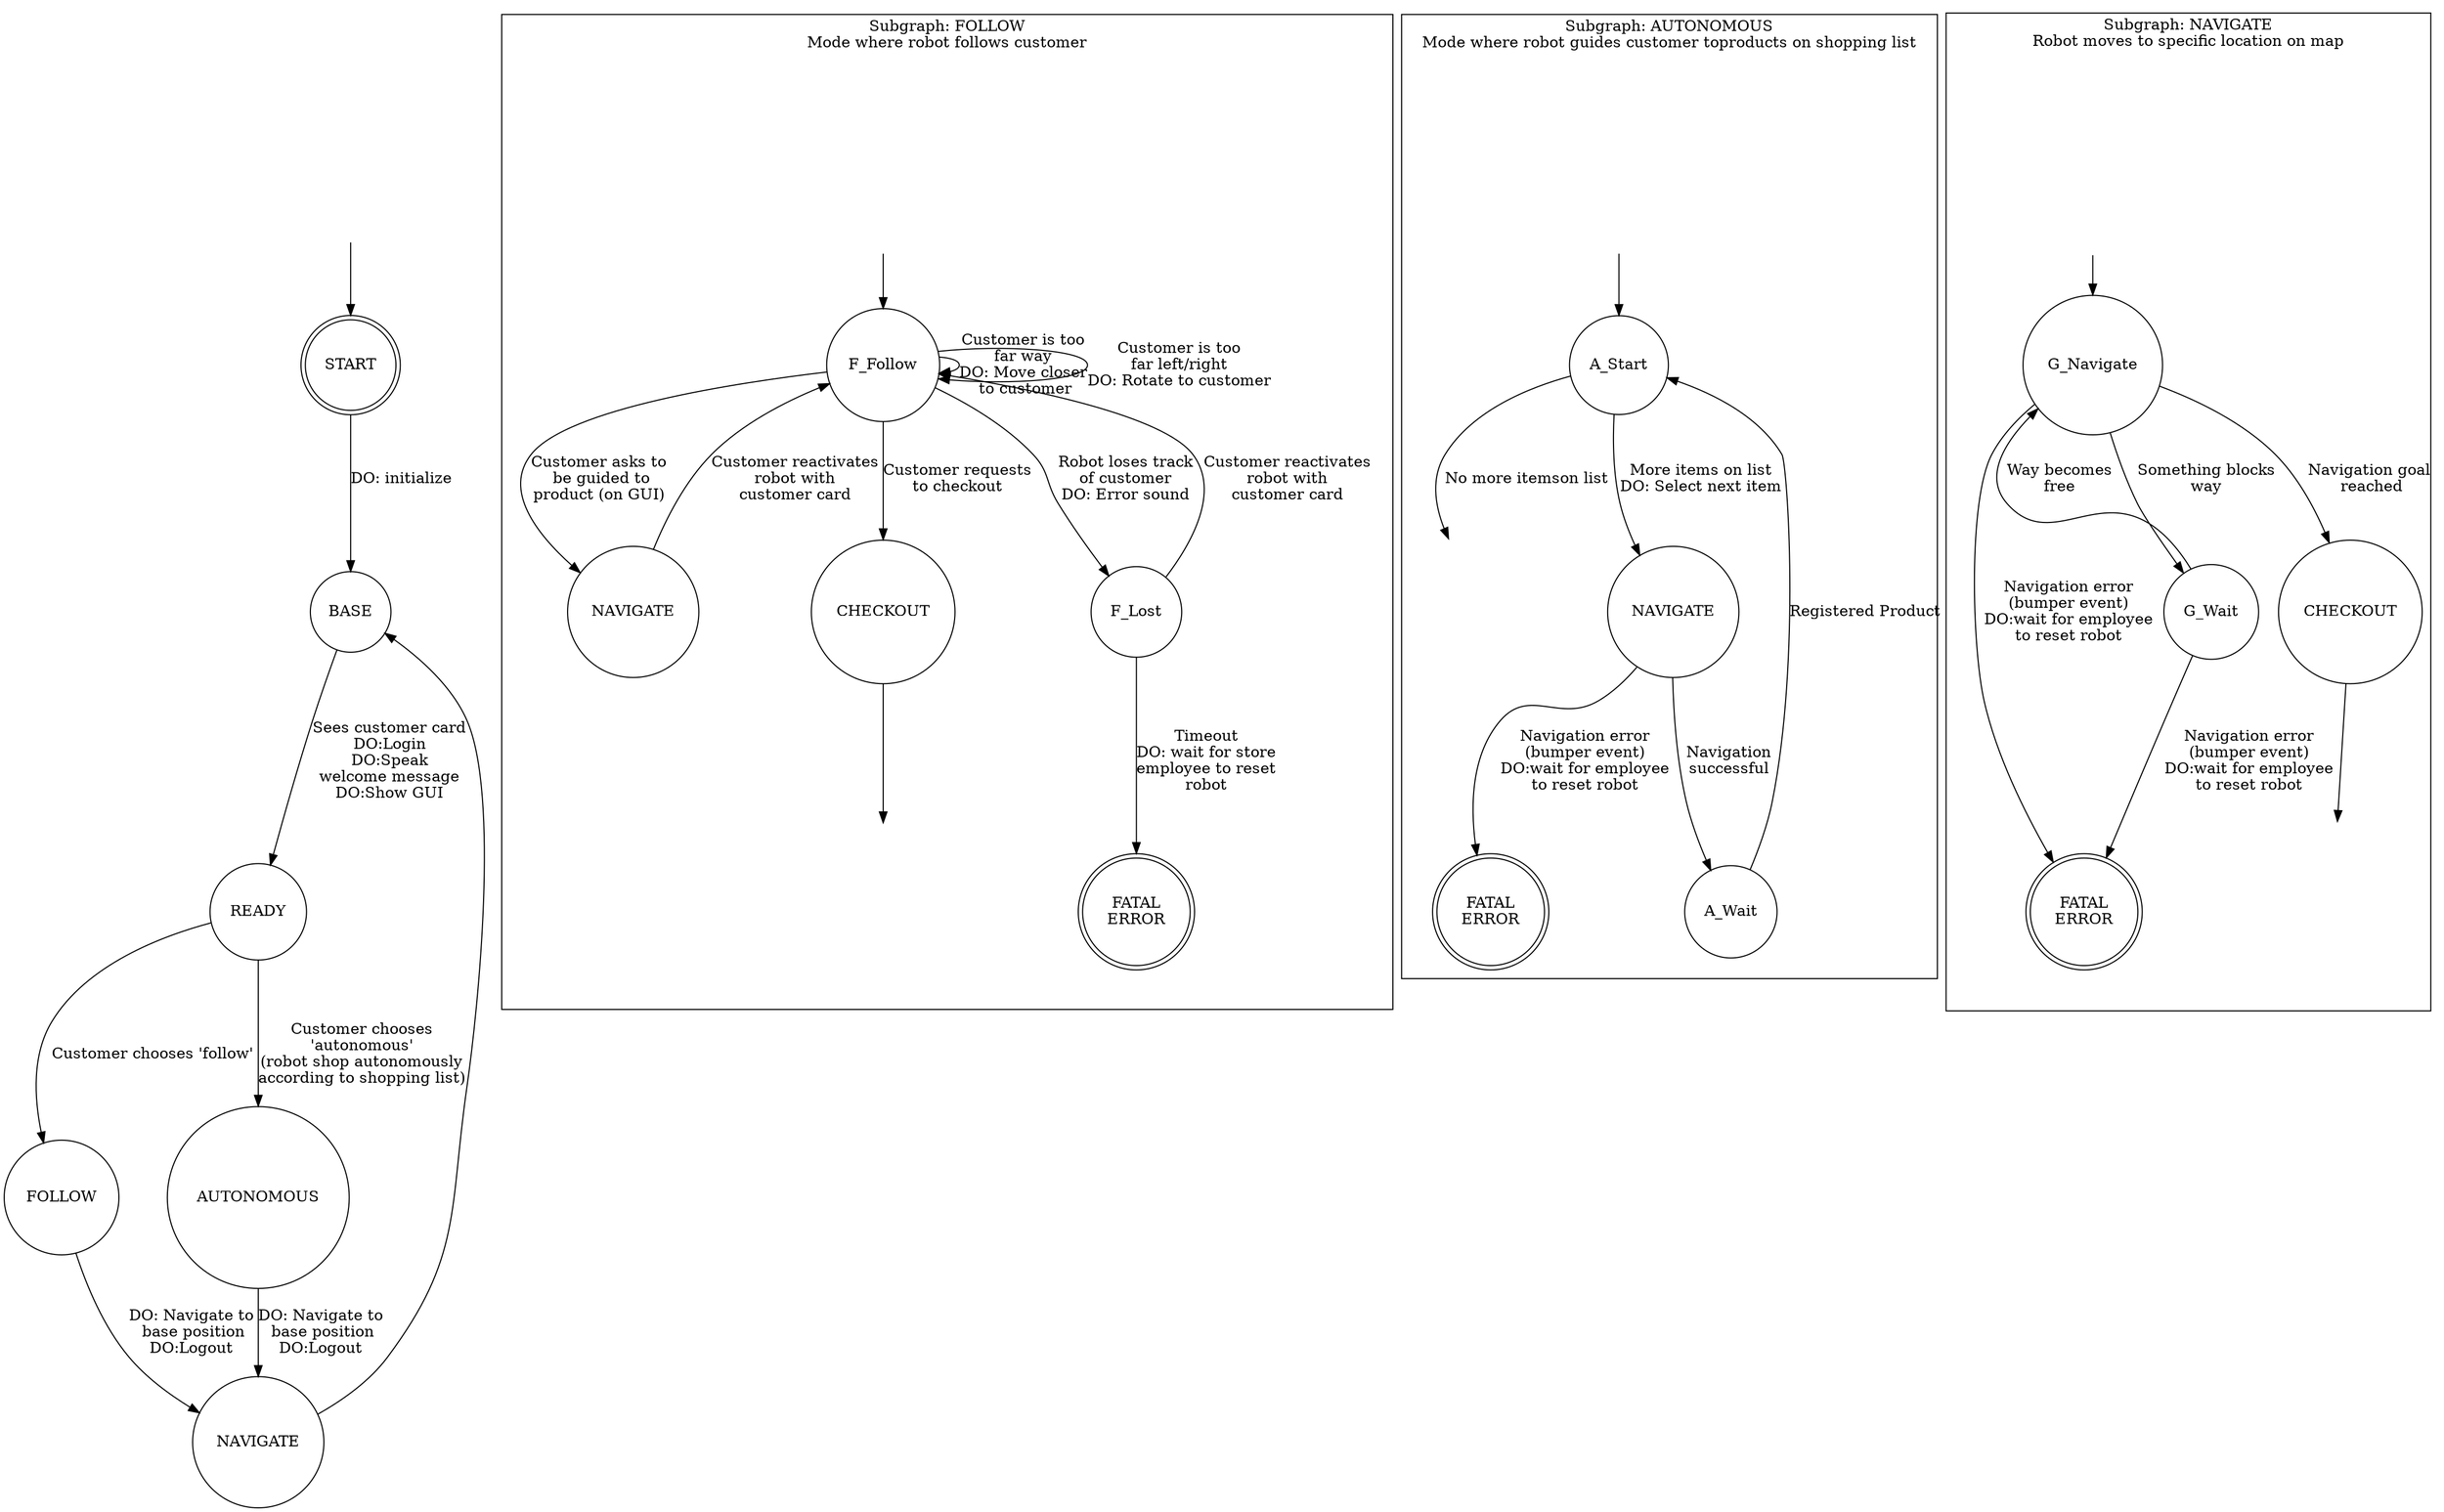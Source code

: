 digraph finite_state_machine {
    // VISUAL OPTIONS
    //  splines=line; // force straight line edges

    node [shape = doublecircle]; START; // indicate Base=start state
    node [shape = circle];



    // BASE
    
    start_invisible [ style=invis ]
    start_invisible -> START
    START -> BASE [ label = "DO: initialize" ];
    BASE -> READY [ label = "Sees customer card\nDO:Login\nDO:Speak\nwelcome message\nDO:Show GUI" ];
    READY -> FOLLOW [ label = "Customer chooses 'follow'" ];
    READY -> AUTONOMOUS [ label = "Customer chooses\n'autonomous'\n(robot shop autonomously\naccording to shopping list)" ];
    
    AUTONOMOUS, FOLLOW-> NAVIGATE [ label = "DO: Navigate to\n base position\nDO:Logout" ]
    NAVIGATE -> BASE
    
    // FOLLOW
    
    subgraph cluster_follow {
        label = "Subgraph: FOLLOW\nMode where robot follows customer";
        F_invisible_start [ style=invis ]
        F_invisible_end [ style=invis ]
        F_Error [shape=doublecircle]
        F_NAVIGATE [label="NAVIGATE"]
        F_Error [label="FATAL\nERROR"]
        F_Checkout [label="CHECKOUT"]
        
        
        F_invisible_start -> F_Follow
        F_Follow -> F_Follow [ label="Customer is too\nfar way\nDO: Move closer\n to customer" ]
        F_Follow -> F_Follow [ label="Customer is too\nfar left/right\nDO: Rotate to customer" ]
        F_Follow -> F_Lost [ label = "Robot loses track\nof customer\nDO: Error sound" ]
        F_Lost -> F_Follow [ label = "Customer reactivates\nrobot with\ncustomer card" ]
        F_Lost -> F_Error [ label = "Timeout\nDO: wait for store\nemployee to reset\nrobot" ]
        
        F_Follow -> F_NAVIGATE [ label = "Customer asks to\n be guided to\nproduct (on GUI)"]
        F_NAVIGATE -> F_Follow [ label = "Customer reactivates\nrobot with\ncustomer card"]
       
        F_Follow -> F_Checkout [ label = "Customer requests\nto checkout" ]
        F_Checkout -> F_invisible_end
        
        
    }

    // AUTOSHOPPER
    subgraph cluster_autoshop {
        label = "Subgraph: AUTONOMOUS\nMode where robot guides customer toproducts on shopping list";
        A_invisible_start [ style=invis ]
        A_invisible_end [ style=invis ]
        A_Error [shape=doublecircle]
        A_Error [label="FATAL\nERROR"]
        A_invisible_start -> A_Start
        A_NAVIGATE [label="NAVIGATE"]
        A_Wait -> A_Start [ label="Registered Product" ]
        A_Start -> A_NAVIGATE [ label="More items on list\nDO: Select next item" ]
        A_NAVIGATE -> A_Wait [ label = "Navigation\nsuccessful" ];
        A_NAVIGATE -> A_Error  [ label = "Navigation error\n(bumper event)\nDO:wait for employee\nto reset robot" ];
        A_Start -> A_invisible_end [ label = "No more items\on list" ]
        
    }
    
    // GUIDE TO PRODUCT
    subgraph cluster_guide {
        label = "Subgraph: NAVIGATE\nRobot moves to specific location on map";
        G_invisible_start [ style=invis ]
        G_invisible_end [ style=invis ]
        G_Error [label="FATAL\nERROR"]
        G_Error [shape=doublecircle]
        G_Checkout [label="CHECKOUT"]
        G_invisible_start -> G_Navigate 
        G_Navigate -> G_Wait [ label = "Something blocks\nway" ];
        G_Wait -> G_Navigate [ label = "Way becomes\nfree" ]; 
        G_Navigate, G_Wait -> G_Error  [ label = "Navigation error\n(bumper event)\nDO:wait for employee\nto reset robot" ];
        G_Navigate -> G_Checkout[ label = "Navigation goal\n reached" ]
        G_Checkout -> G_invisible_end
    }

    
}
